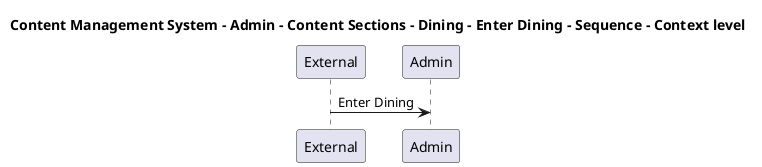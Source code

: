 @startuml

title Content Management System - Admin - Content Sections - Dining - Enter Dining - Sequence - Context level

participant "External" as C4InterFlow.SoftwareSystems.ExternalSystem
participant "Admin" as ContentManagementSystem.SoftwareSystems.Admin

C4InterFlow.SoftwareSystems.ExternalSystem -> ContentManagementSystem.SoftwareSystems.Admin : Enter Dining


@enduml

